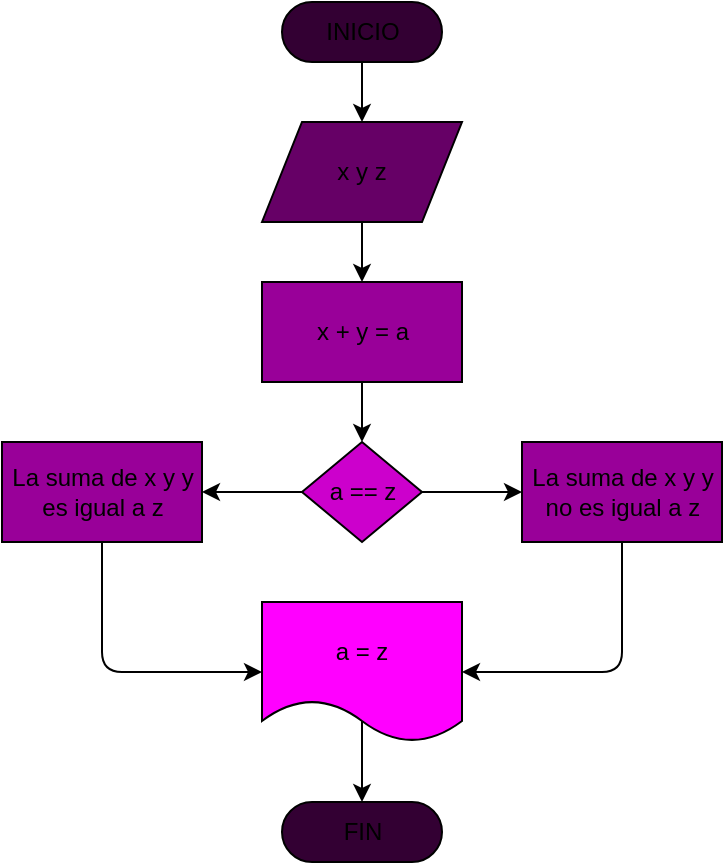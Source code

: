 <mxfile>
    <diagram id="hgqKzleXoS7KCgC8BS7F" name="Página-1">
        <mxGraphModel dx="1631" dy="470" grid="1" gridSize="10" guides="1" tooltips="1" connect="1" arrows="1" fold="1" page="1" pageScale="1" pageWidth="827" pageHeight="1169" math="0" shadow="0">
            <root>
                <mxCell id="0"/>
                <mxCell id="1" parent="0"/>
                <mxCell id="10" style="edgeStyle=none;html=1;exitX=0.5;exitY=0.5;exitDx=0;exitDy=15;exitPerimeter=0;entryX=0.5;entryY=0;entryDx=0;entryDy=0;" edge="1" parent="1" source="2" target="3">
                    <mxGeometry relative="1" as="geometry"/>
                </mxCell>
                <mxCell id="2" value="INICIO" style="html=1;dashed=0;whitespace=wrap;shape=mxgraph.dfd.start;fillColor=#330033;" vertex="1" parent="1">
                    <mxGeometry x="120" y="40" width="80" height="30" as="geometry"/>
                </mxCell>
                <mxCell id="11" style="edgeStyle=none;html=1;exitX=0.5;exitY=1;exitDx=0;exitDy=0;entryX=0.5;entryY=0;entryDx=0;entryDy=0;" edge="1" parent="1" source="3" target="4">
                    <mxGeometry relative="1" as="geometry"/>
                </mxCell>
                <mxCell id="3" value="x y z" style="shape=parallelogram;perimeter=parallelogramPerimeter;whiteSpace=wrap;html=1;dashed=0;fillColor=#660066;" vertex="1" parent="1">
                    <mxGeometry x="110" y="100" width="100" height="50" as="geometry"/>
                </mxCell>
                <mxCell id="12" style="edgeStyle=none;html=1;exitX=0.5;exitY=1;exitDx=0;exitDy=0;entryX=0.5;entryY=0;entryDx=0;entryDy=0;" edge="1" parent="1" source="4" target="5">
                    <mxGeometry relative="1" as="geometry"/>
                </mxCell>
                <mxCell id="4" value="x + y = a" style="html=1;dashed=0;whitespace=wrap;fillColor=#990099;" vertex="1" parent="1">
                    <mxGeometry x="110" y="180" width="100" height="50" as="geometry"/>
                </mxCell>
                <mxCell id="15" style="edgeStyle=none;html=1;exitX=0;exitY=0.5;exitDx=0;exitDy=0;entryX=1;entryY=0.5;entryDx=0;entryDy=0;" edge="1" parent="1" source="5" target="6">
                    <mxGeometry relative="1" as="geometry"/>
                </mxCell>
                <mxCell id="16" style="edgeStyle=none;html=1;exitX=1;exitY=0.5;exitDx=0;exitDy=0;entryX=0;entryY=0.5;entryDx=0;entryDy=0;" edge="1" parent="1" source="5" target="9">
                    <mxGeometry relative="1" as="geometry"/>
                </mxCell>
                <mxCell id="5" value="a == z" style="shape=rhombus;html=1;dashed=0;whitespace=wrap;perimeter=rhombusPerimeter;fillColor=#CC00CC;" vertex="1" parent="1">
                    <mxGeometry x="130" y="260" width="60" height="50" as="geometry"/>
                </mxCell>
                <mxCell id="17" style="edgeStyle=none;html=1;exitX=0.5;exitY=1;exitDx=0;exitDy=0;entryX=0;entryY=0.5;entryDx=0;entryDy=0;" edge="1" parent="1" source="6" target="7">
                    <mxGeometry relative="1" as="geometry">
                        <Array as="points">
                            <mxPoint x="30" y="375"/>
                        </Array>
                    </mxGeometry>
                </mxCell>
                <mxCell id="6" value="La suma de x y y &lt;br&gt;es igual a z" style="html=1;dashed=0;whitespace=wrap;fillColor=#990099;" vertex="1" parent="1">
                    <mxGeometry x="-20" y="260" width="100" height="50" as="geometry"/>
                </mxCell>
                <mxCell id="14" style="edgeStyle=none;html=1;exitX=0.5;exitY=0;exitDx=0;exitDy=0;" edge="1" parent="1" source="7" target="8">
                    <mxGeometry relative="1" as="geometry"/>
                </mxCell>
                <mxCell id="7" value="a = z" style="shape=document;whiteSpace=wrap;html=1;boundedLbl=1;dashed=0;flipH=1;fillColor=#FF00FF;" vertex="1" parent="1">
                    <mxGeometry x="110" y="340" width="100" height="70" as="geometry"/>
                </mxCell>
                <mxCell id="8" value="FIN" style="html=1;dashed=0;whitespace=wrap;shape=mxgraph.dfd.start;fillColor=#330033;" vertex="1" parent="1">
                    <mxGeometry x="120" y="440" width="80" height="30" as="geometry"/>
                </mxCell>
                <mxCell id="18" style="edgeStyle=none;html=1;exitX=0.5;exitY=1;exitDx=0;exitDy=0;entryX=1;entryY=0.5;entryDx=0;entryDy=0;" edge="1" parent="1" source="9" target="7">
                    <mxGeometry relative="1" as="geometry">
                        <Array as="points">
                            <mxPoint x="290" y="375"/>
                        </Array>
                    </mxGeometry>
                </mxCell>
                <mxCell id="9" value="La suma de x y y &lt;br&gt;no es igual a z" style="html=1;dashed=0;whitespace=wrap;fillColor=#990099;" vertex="1" parent="1">
                    <mxGeometry x="240" y="260" width="100" height="50" as="geometry"/>
                </mxCell>
            </root>
        </mxGraphModel>
    </diagram>
</mxfile>